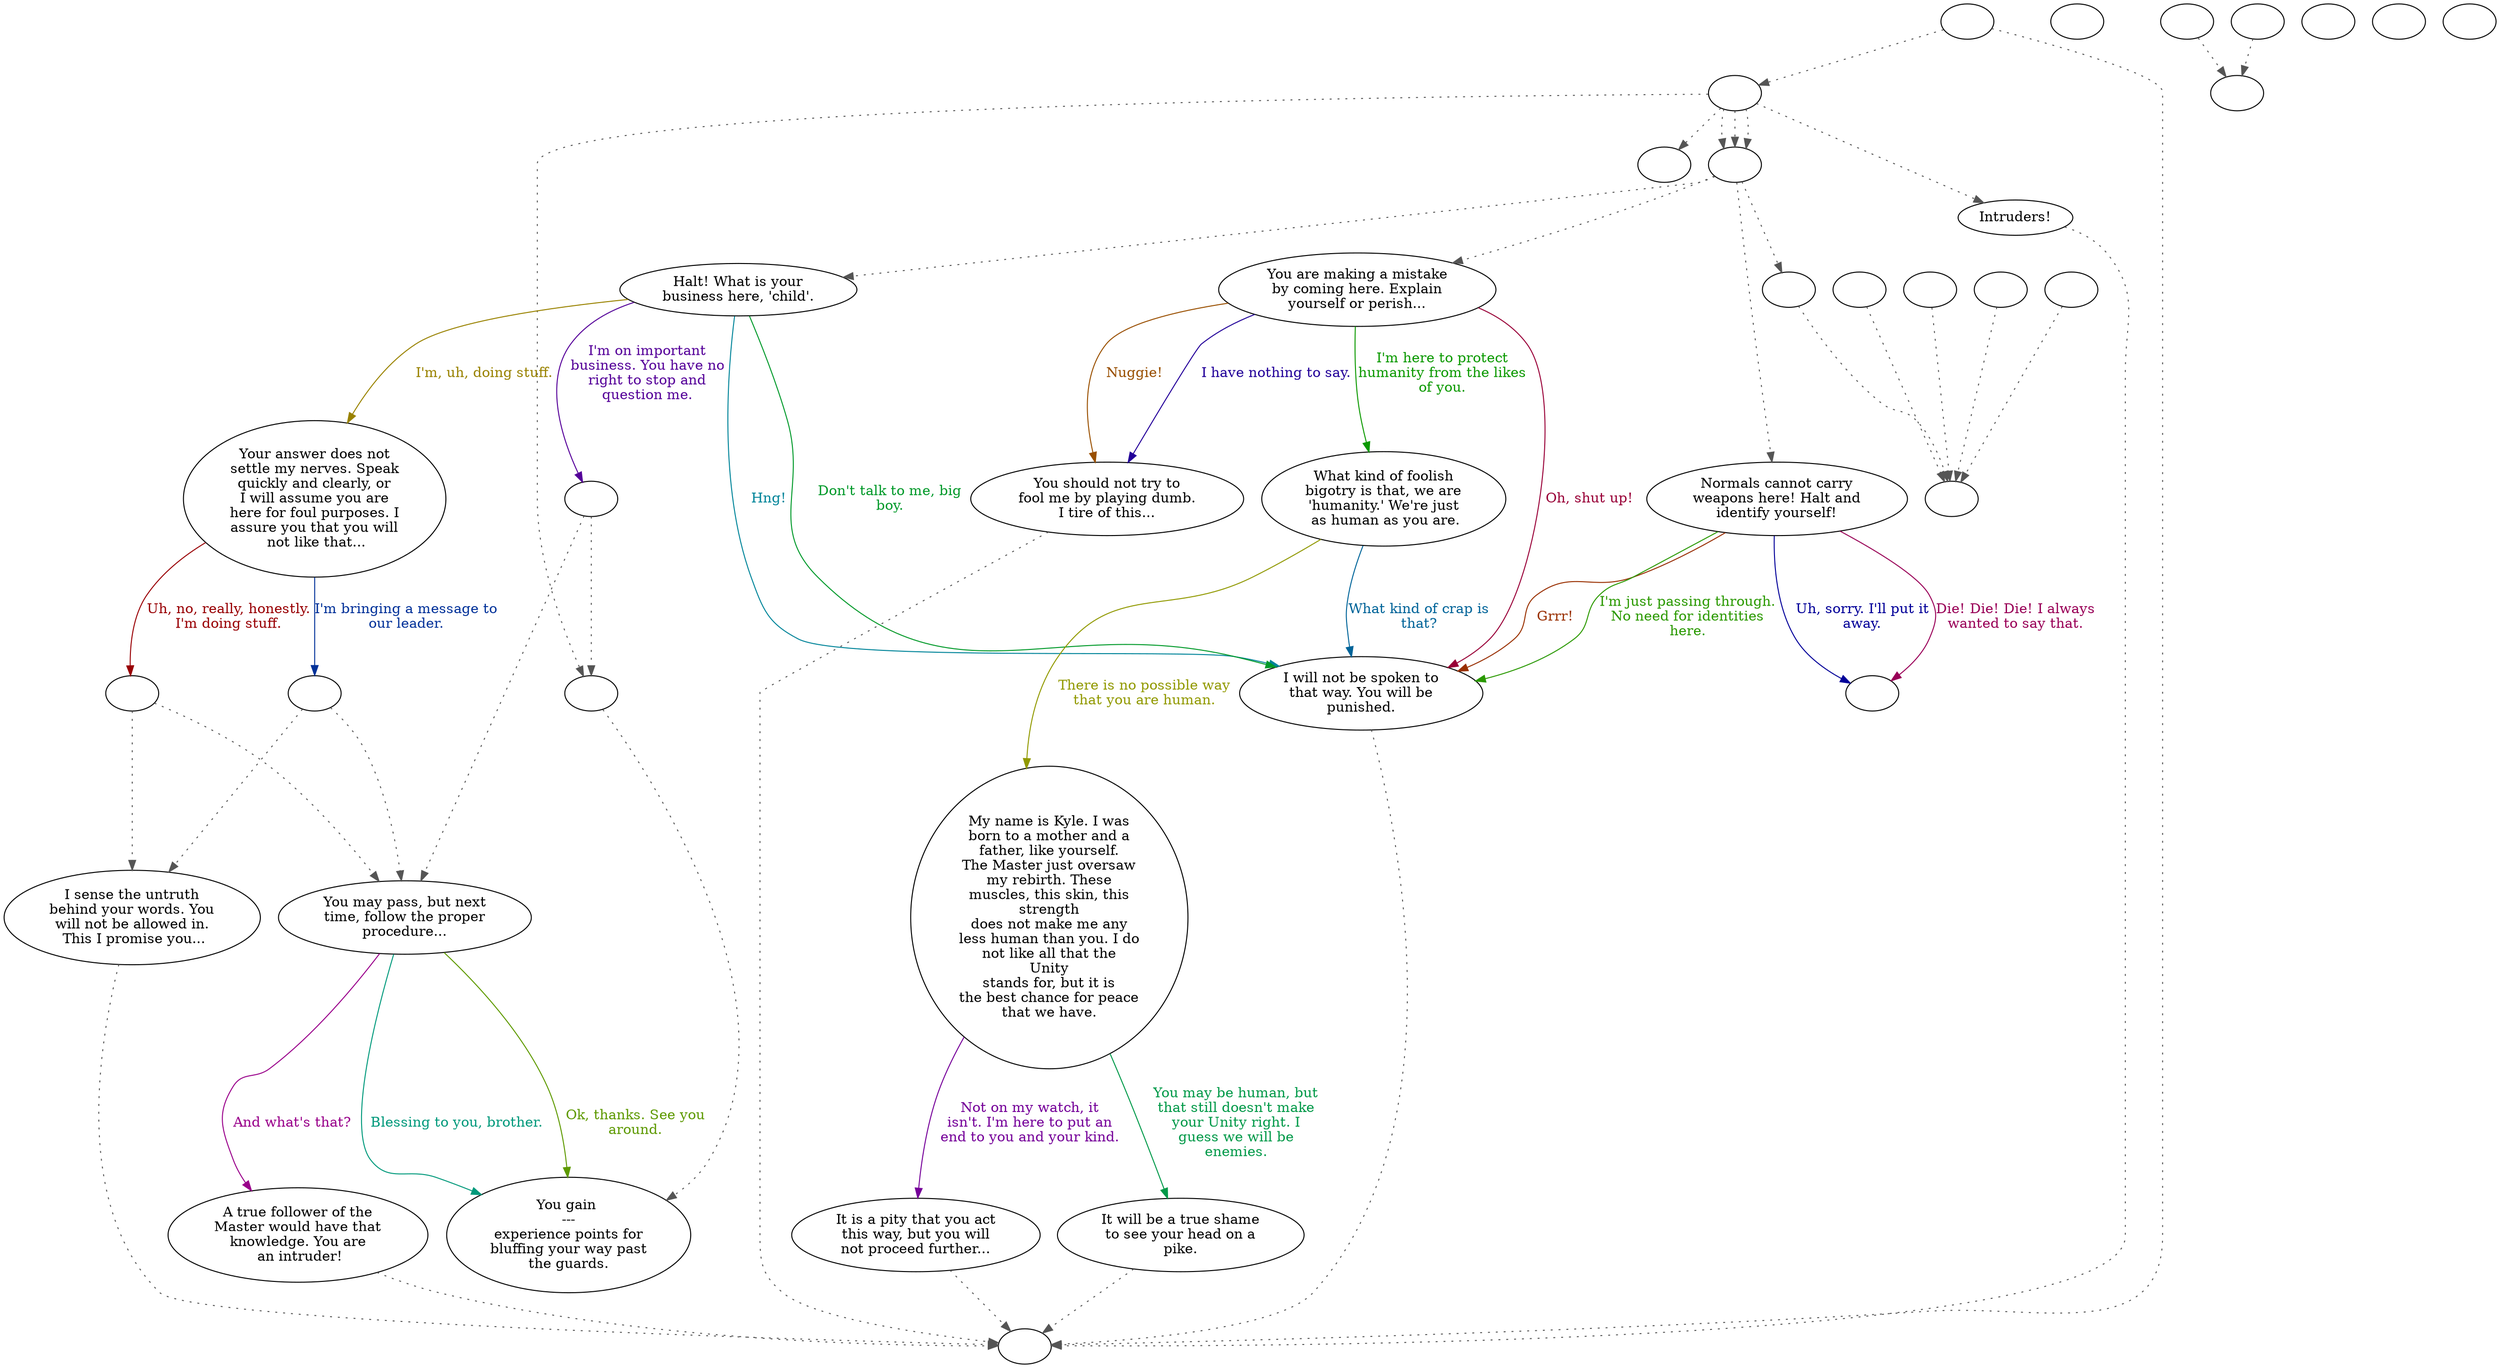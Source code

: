 digraph AIRGRD {
  "start" [style=filled       fillcolor="#FFFFFF"       color="#000000"]
  "start" -> "do_dialogue" [style=dotted color="#555555"]
  "start" -> "combat" [style=dotted color="#555555"]
  "start" [label=""]
  "do_dialogue" [style=filled       fillcolor="#FFFFFF"       color="#000000"]
  "do_dialogue" -> "airgrd00" [style=dotted color="#555555"]
  "do_dialogue" -> "dialog" [style=dotted color="#555555"]
  "do_dialogue" -> "dialog" [style=dotted color="#555555"]
  "do_dialogue" -> "airgrd08" [style=dotted color="#555555"]
  "do_dialogue" -> "airgrd15" [style=dotted color="#555555"]
  "do_dialogue" -> "dialog" [style=dotted color="#555555"]
  "do_dialogue" [label=""]
  "dialog" [style=filled       fillcolor="#FFFFFF"       color="#000000"]
  "dialog" -> "get_reaction" [style=dotted color="#555555"]
  "dialog" -> "airgrd01" [style=dotted color="#555555"]
  "dialog" -> "airgrd03" [style=dotted color="#555555"]
  "dialog" -> "airgrd09" [style=dotted color="#555555"]
  "dialog" [label=""]
  "airgrd00" [style=filled       fillcolor="#FFFFFF"       color="#000000"]
  "airgrd00" [label=""]
  "airgrd01" [style=filled       fillcolor="#FFFFFF"       color="#000000"]
  "airgrd01" [label="Normals cannot carry\nweapons here! Halt and\nidentify yourself!"]
  "airgrd01" -> "airgrd02" [label="Grrr!" color="#992F00" fontcolor="#992F00"]
  "airgrd01" -> "airgrdtim" [label="Uh, sorry. I'll put it\naway." color="#020099" fontcolor="#020099"]
  "airgrd01" -> "airgrd02" [label="I'm just passing through.\nNo need for identities\nhere." color="#2A9900" fontcolor="#2A9900"]
  "airgrd01" -> "airgrdtim" [label="Die! Die! Die! I always\nwanted to say that." color="#990057" fontcolor="#990057"]
  "airgrd02" [style=filled       fillcolor="#FFFFFF"       color="#000000"]
  "airgrd02" -> "combat" [style=dotted color="#555555"]
  "airgrd02" [label="I will not be spoken to\nthat way. You will be\npunished."]
  "airgrd03" [style=filled       fillcolor="#FFFFFF"       color="#000000"]
  "airgrd03" [label="Halt! What is your\nbusiness here, 'child'."]
  "airgrd03" -> "airgrd02" [label="Hng!" color="#008499" fontcolor="#008499"]
  "airgrd03" -> "airgrd04" [label="I'm, uh, doing stuff." color="#998200" fontcolor="#998200"]
  "airgrd03" -> "airgrd03a" [label="I'm on important\nbusiness. You have no\nright to stop and\nquestion me." color="#550099" fontcolor="#550099"]
  "airgrd03" -> "airgrd02" [label="Don't talk to me, big\nboy." color="#009929" fontcolor="#009929"]
  "airgrd03a" [style=filled       fillcolor="#FFFFFF"       color="#000000"]
  "airgrd03a" -> "airgrd06" [style=dotted color="#555555"]
  "airgrd03a" -> "airgrd08" [style=dotted color="#555555"]
  "airgrd03a" [label=""]
  "airgrd04" [style=filled       fillcolor="#FFFFFF"       color="#000000"]
  "airgrd04" [label="Your answer does not\nsettle my nerves. Speak\nquickly and clearly, or\nI will assume you are\nhere for foul purposes. I\nassure you that you will\n not like that..."]
  "airgrd04" -> "airgrd04a" [label="Uh, no, really, honestly.\nI'm doing stuff." color="#990004" fontcolor="#990004"]
  "airgrd04" -> "airgrd04b" [label="I'm bringing a message to\nour leader." color="#003199" fontcolor="#003199"]
  "airgrd04a" [style=filled       fillcolor="#FFFFFF"       color="#000000"]
  "airgrd04a" -> "airgrd06" [style=dotted color="#555555"]
  "airgrd04a" -> "airgrd05" [style=dotted color="#555555"]
  "airgrd04a" [label=""]
  "airgrd04b" [style=filled       fillcolor="#FFFFFF"       color="#000000"]
  "airgrd04b" -> "airgrd06" [style=dotted color="#555555"]
  "airgrd04b" -> "airgrd05" [style=dotted color="#555555"]
  "airgrd04b" [label=""]
  "airgrd05" [style=filled       fillcolor="#FFFFFF"       color="#000000"]
  "airgrd05" -> "combat" [style=dotted color="#555555"]
  "airgrd05" [label="I sense the untruth\nbehind your words. You\nwill not be allowed in.\n This I promise you..."]
  "airgrd06" [style=filled       fillcolor="#FFFFFF"       color="#000000"]
  "airgrd06" [label="You may pass, but next\ntime, follow the proper\nprocedure..."]
  "airgrd06" -> "bluff_end" [label="Ok, thanks. See you\naround." color="#5D9900" fontcolor="#5D9900"]
  "airgrd06" -> "airgrd07" [label="And what's that?" color="#99008A" fontcolor="#99008A"]
  "airgrd06" -> "bluff_end" [label="Blessing to you, brother." color="#00997B" fontcolor="#00997B"]
  "airgrd07" [style=filled       fillcolor="#FFFFFF"       color="#000000"]
  "airgrd07" -> "combat" [style=dotted color="#555555"]
  "airgrd07" [label="A true follower of the\nMaster would have that\nknowledge. You are\n an intruder!"]
  "airgrd08" [style=filled       fillcolor="#FFFFFF"       color="#000000"]
  "airgrd08" -> "bluff_end" [style=dotted color="#555555"]
  "airgrd08" [label=""]
  "airgrd09" [style=filled       fillcolor="#FFFFFF"       color="#000000"]
  "airgrd09" [label="You are making a mistake\nby coming here. Explain\nyourself or perish..."]
  "airgrd09" -> "airgrd10" [label="Nuggie!" color="#994F00" fontcolor="#994F00"]
  "airgrd09" -> "airgrd10" [label="I have nothing to say." color="#220099" fontcolor="#220099"]
  "airgrd09" -> "airgrd11" [label="I'm here to protect\nhumanity from the likes\nof you." color="#0B9900" fontcolor="#0B9900"]
  "airgrd09" -> "airgrd02" [label="Oh, shut up!" color="#990037" fontcolor="#990037"]
  "airgrd10" [style=filled       fillcolor="#FFFFFF"       color="#000000"]
  "airgrd10" -> "combat" [style=dotted color="#555555"]
  "airgrd10" [label="You should not try to\nfool me by playing dumb.\nI tire of this..."]
  "airgrd11" [style=filled       fillcolor="#FFFFFF"       color="#000000"]
  "airgrd11" [label="What kind of foolish\nbigotry is that, we are\n'humanity.' We're just\n as human as you are."]
  "airgrd11" -> "airgrd02" [label="What kind of crap is\nthat?" color="#006499" fontcolor="#006499"]
  "airgrd11" -> "airgrd12" [label="There is no possible way\nthat you are human." color="#919900" fontcolor="#919900"]
  "airgrd12" [style=filled       fillcolor="#FFFFFF"       color="#000000"]
  "airgrd12" [label="My name is Kyle. I was\nborn to a mother and a\nfather, like yourself.\nThe Master just oversaw\nmy rebirth. These\nmuscles, this skin, this\nstrength\ndoes not make me any\nless human than you. I do\nnot like all that the\nUnity\nstands for, but it is\nthe best chance for peace\nthat we have."]
  "airgrd12" -> "airgrd13" [label="Not on my watch, it\nisn't. I'm here to put an\nend to you and your kind." color="#750099" fontcolor="#750099"]
  "airgrd12" -> "airgrd14" [label="You may be human, but\nthat still doesn't make\nyour Unity right. I\nguess we will be\nenemies." color="#009948" fontcolor="#009948"]
  "airgrd13" [style=filled       fillcolor="#FFFFFF"       color="#000000"]
  "airgrd13" -> "combat" [style=dotted color="#555555"]
  "airgrd13" [label="It is a pity that you act\nthis way, but you will\nnot proceed further..."]
  "airgrd14" [style=filled       fillcolor="#FFFFFF"       color="#000000"]
  "airgrd14" -> "combat" [style=dotted color="#555555"]
  "airgrd14" [label="It will be a true shame\nto see your head on a\npike."]
  "airgrd15" [style=filled       fillcolor="#FFFFFF"       color="#000000"]
  "airgrd15" -> "combat" [style=dotted color="#555555"]
  "airgrd15" [label="Intruders!"]
  "bluff_end" [style=filled       fillcolor="#FFFFFF"       color="#000000"]
  "bluff_end" [label="You gain \n---\nexperience points for\nbluffing your way past\nthe guards."]
  "dialog_end" [style=filled       fillcolor="#FFFFFF"       color="#000000"]
  "dialog_end" [label=""]
  "airgrdtim" [style=filled       fillcolor="#FFFFFF"       color="#000000"]
  "airgrdtim" [label=""]
  "combat" [style=filled       fillcolor="#FFFFFF"       color="#000000"]
  "combat" [label=""]
  "get_reaction" [style=filled       fillcolor="#FFFFFF"       color="#000000"]
  "get_reaction" -> "ReactToLevel" [style=dotted color="#555555"]
  "get_reaction" [label=""]
  "ReactToLevel" [style=filled       fillcolor="#FFFFFF"       color="#000000"]
  "ReactToLevel" [label=""]
  "LevelToReact" [style=filled       fillcolor="#FFFFFF"       color="#000000"]
  "LevelToReact" [label=""]
  "UpReact" [style=filled       fillcolor="#FFFFFF"       color="#000000"]
  "UpReact" -> "ReactToLevel" [style=dotted color="#555555"]
  "UpReact" [label=""]
  "DownReact" [style=filled       fillcolor="#FFFFFF"       color="#000000"]
  "DownReact" -> "ReactToLevel" [style=dotted color="#555555"]
  "DownReact" [label=""]
  "BottomReact" [style=filled       fillcolor="#FFFFFF"       color="#000000"]
  "BottomReact" [label=""]
  "TopReact" [style=filled       fillcolor="#FFFFFF"       color="#000000"]
  "TopReact" [label=""]
  "BigUpReact" [style=filled       fillcolor="#FFFFFF"       color="#000000"]
  "BigUpReact" -> "ReactToLevel" [style=dotted color="#555555"]
  "BigUpReact" [label=""]
  "BigDownReact" [style=filled       fillcolor="#FFFFFF"       color="#000000"]
  "BigDownReact" -> "ReactToLevel" [style=dotted color="#555555"]
  "BigDownReact" [label=""]
  "UpReactLevel" [style=filled       fillcolor="#FFFFFF"       color="#000000"]
  "UpReactLevel" -> "LevelToReact" [style=dotted color="#555555"]
  "UpReactLevel" [label=""]
  "DownReactLevel" [style=filled       fillcolor="#FFFFFF"       color="#000000"]
  "DownReactLevel" -> "LevelToReact" [style=dotted color="#555555"]
  "DownReactLevel" [label=""]
  "Goodbyes" [style=filled       fillcolor="#FFFFFF"       color="#000000"]
  "Goodbyes" [label=""]
}